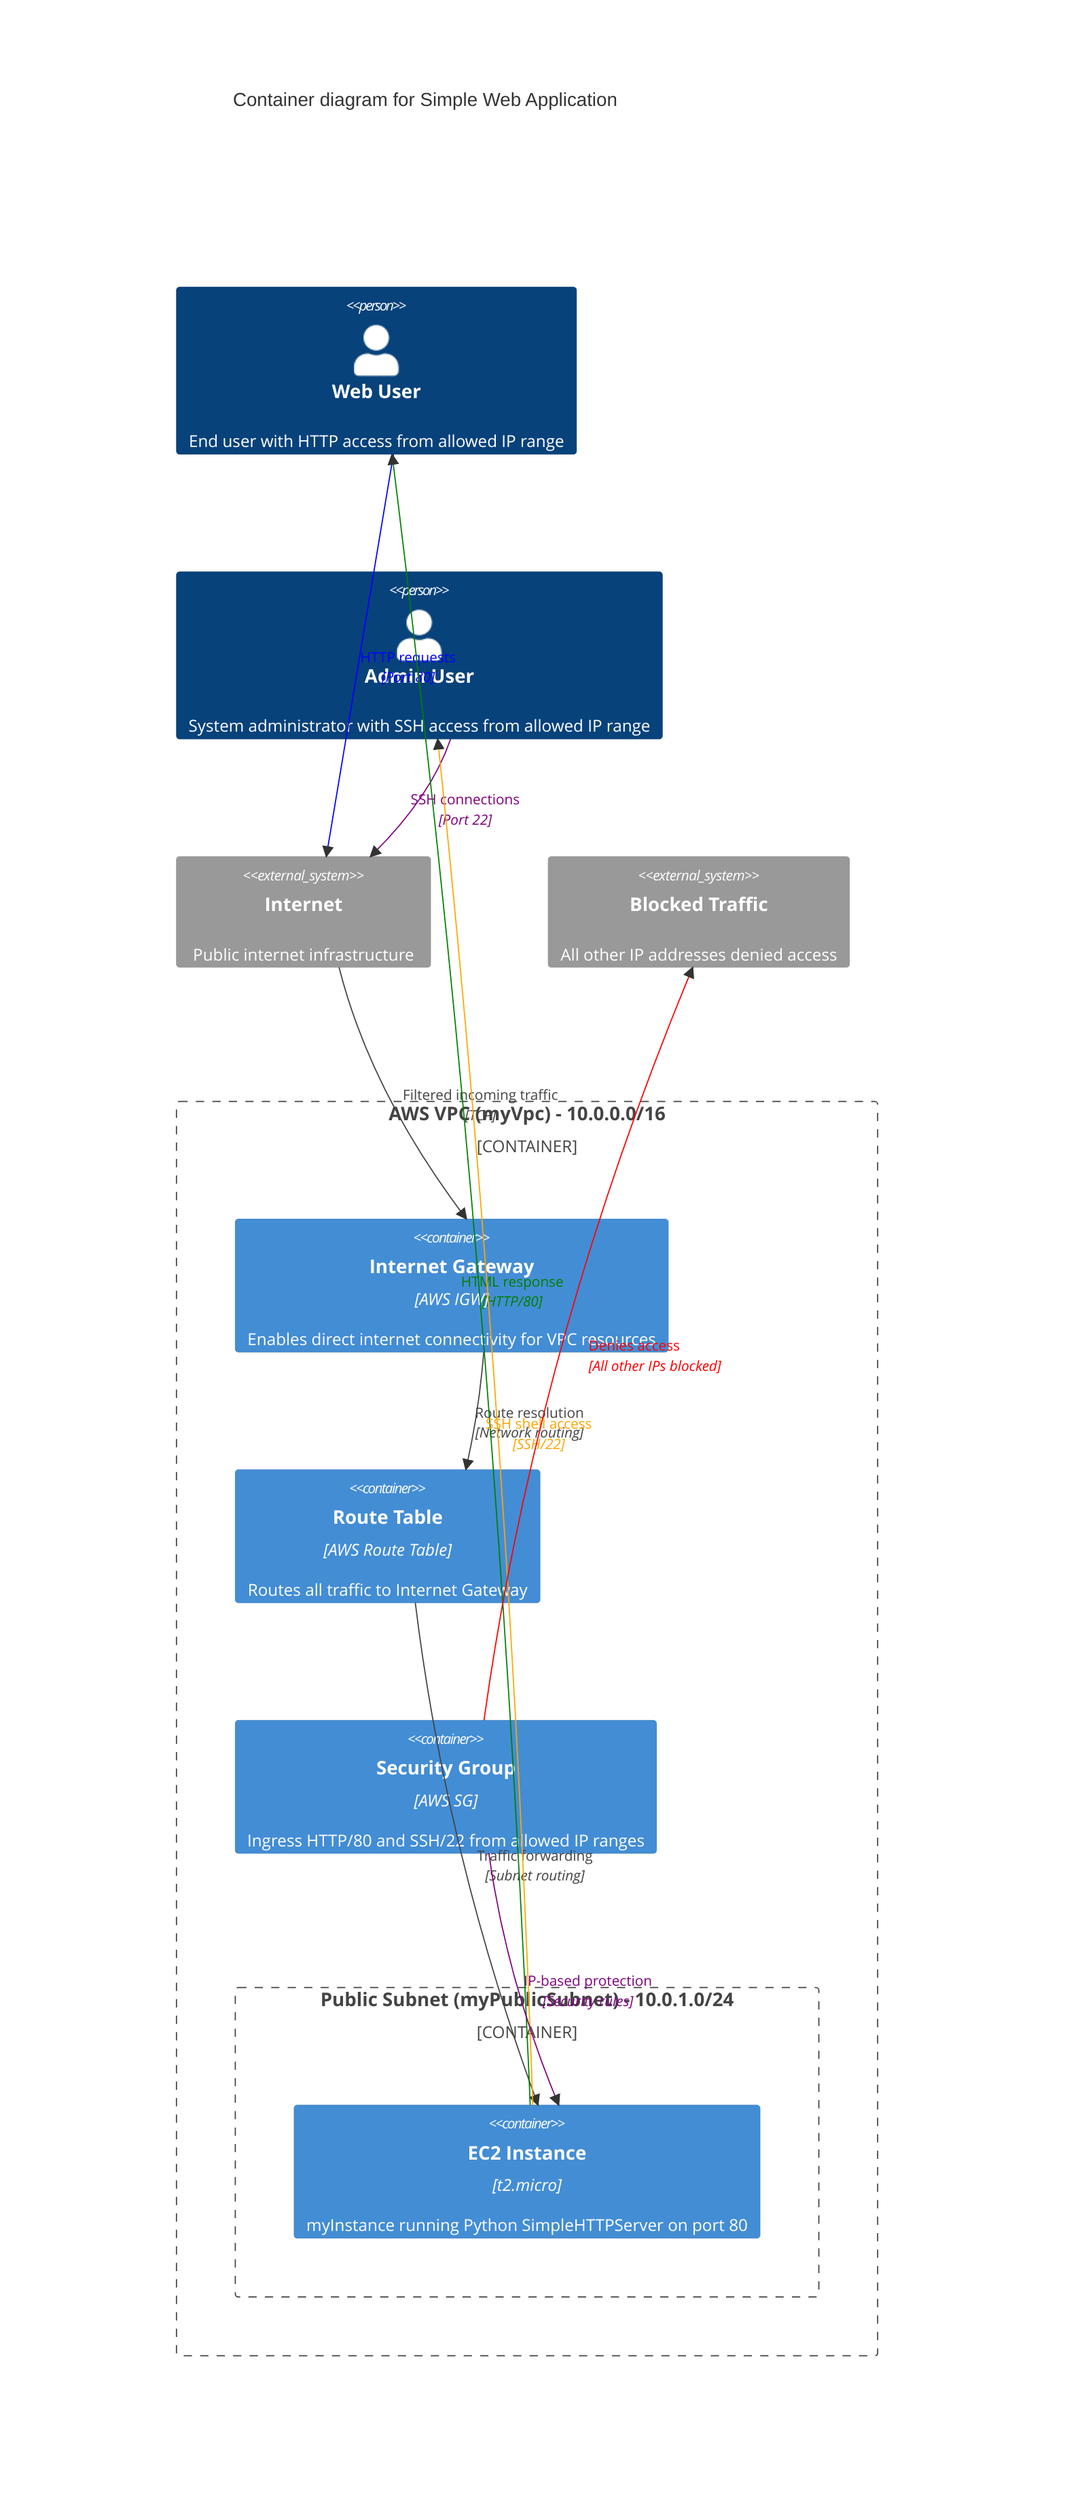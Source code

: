 C4Container
    title Container diagram for Simple Web Application

    Person(web_user, "Web User", "End user with HTTP access from allowed IP range")
    Person(admin_user, "Admin User", "System administrator with SSH access from allowed IP range")
    
    Container_Boundary(aws_vpc, "AWS VPC (myVpc) - 10.0.0.0/16") {
        Container_Boundary(public_subnet, "Public Subnet (myPublicSubnet) - 10.0.1.0/24") {
            Container(ec2_instance, "EC2 Instance", "t2.micro", "myInstance running Python SimpleHTTPServer on port 80")
        }
        
        Container(igw, "Internet Gateway", "AWS IGW", "Enables direct internet connectivity for VPC resources")
        Container(route_table, "Route Table", "AWS Route Table", "Routes all traffic to Internet Gateway")
        Container(security_group, "Security Group", "AWS SG", "Ingress HTTP/80 and SSH/22 from allowed IP ranges")
    }
    
    System_Ext(internet, "Internet", "Public internet infrastructure")
    System_Ext(blocked_traffic, "Blocked Traffic", "All other IP addresses denied access")
    
    Rel(web_user, internet, "HTTP requests", "Port 80")
    Rel(admin_user, internet, "SSH connections", "Port 22")
    Rel(internet, igw, "Filtered incoming traffic", "TCP")
    Rel(igw, route_table, "Route resolution", "Network routing")
    Rel(route_table, ec2_instance, "Traffic forwarding", "Subnet routing")
    Rel(ec2_instance, web_user, "HTML response", "HTTP/80")
    Rel(ec2_instance, admin_user, "SSH shell access", "SSH/22")
    Rel(security_group, ec2_instance, "IP-based protection", "Security rules")
    Rel(security_group, blocked_traffic, "Denies access", "All other IPs blocked")

    UpdateRelStyle(web_user, internet, $textColor="blue", $lineColor="blue")
    UpdateRelStyle(admin_user, internet, $textColor="purple", $lineColor="purple")
    UpdateRelStyle(ec2_instance, web_user, $textColor="green", $lineColor="green")
    UpdateRelStyle(ec2_instance, admin_user, $textColor="orange", $lineColor="orange")
    UpdateRelStyle(security_group, ec2_instance, $textColor="purple", $lineColor="purple")
    UpdateRelStyle(security_group, blocked_traffic, $textColor="red", $lineColor="red")

    UpdateLayoutConfig($c4ShapeInRow="3", $c4BoundaryInRow="1")